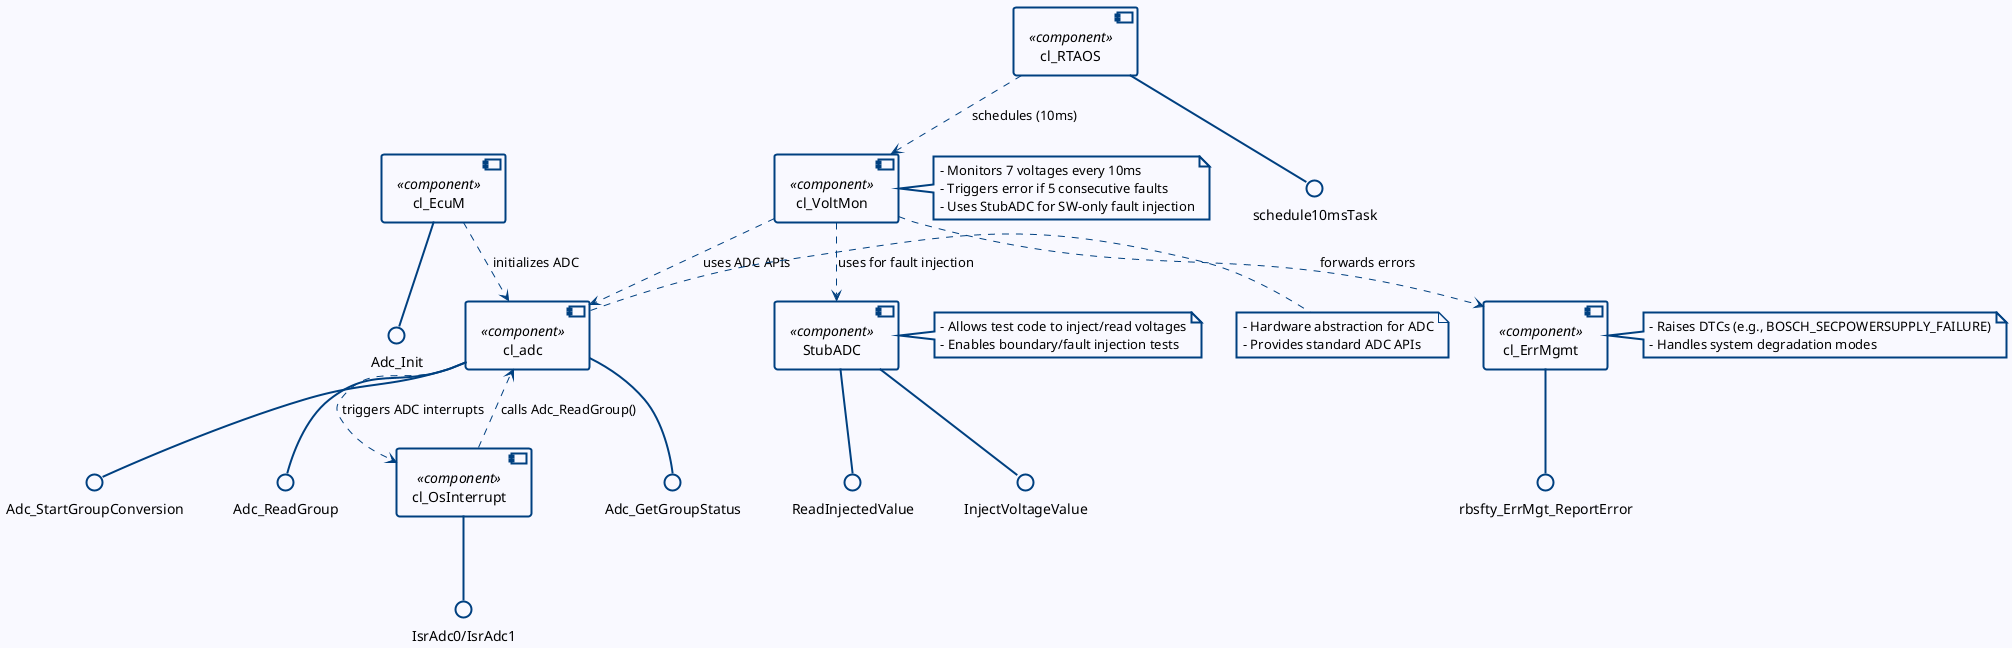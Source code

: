 @startuml
' Global style for clarity
<style>
componentDiagram {
  BackGroundColor #f9f9ff
  LineThickness 2
  LineColor #004080
}
</style>

' COMPONENTS
[cl_VoltMon] as VoltMon <<component>>
[cl_ErrMgmt] as ErrMgmt <<component>>
[cl_adc] as ADC <<component>>
[cl_OsInterrupt] as OsInterrupt <<component>>
[cl_RTAOS] as RTAOS <<component>>
[cl_EcuM] as EcuM <<component>>
[StubADC] as StubADC <<component>>

' INTERFACES
interface "Adc_GetGroupStatus" as I_GetGroupStatus
interface "Adc_StartGroupConversion" as I_StartGroupConversion
interface "Adc_ReadGroup" as I_ReadGroup
interface "rbsfty_ErrMgt_ReportError" as I_ReportError
interface "Adc_Init" as I_AdcInit
interface "InjectVoltageValue" as I_InjectVoltage
interface "ReadInjectedValue" as I_ReadInjected
interface "IsrAdc0/IsrAdc1" as I_AdcISR
interface "schedule10msTask" as I_Schedule10ms

' PROVIDED/REQUIRED INTERFACES
ADC -- I_GetGroupStatus
ADC -- I_StartGroupConversion
ADC -- I_ReadGroup
ErrMgmt -- I_ReportError
EcuM -- I_AdcInit
StubADC -- I_InjectVoltage
StubADC -- I_ReadInjected
OsInterrupt -- I_AdcISR
RTAOS -- I_Schedule10ms

' CONNECTORS (dependencies/usages)
RTAOS ..> VoltMon : schedules (10ms)
VoltMon ..> ADC : uses ADC APIs
VoltMon ..> ErrMgmt : forwards errors
VoltMon ..> StubADC : uses for fault injection
ADC ..> OsInterrupt : triggers ADC interrupts
OsInterrupt ..> ADC : calls Adc_ReadGroup()
EcuM ..> ADC : initializes ADC

' NOTES for clarity
note right of VoltMon
  - Monitors 7 voltages every 10ms
  - Triggers error if 5 consecutive faults
  - Uses StubADC for SW-only fault injection
end note

note right of ErrMgmt
  - Raises DTCs (e.g., BOSCH_SECPOWERSUPPLY_FAILURE)
  - Handles system degradation modes
end note

note right of ADC
  - Hardware abstraction for ADC
  - Provides standard ADC APIs
end note

note right of StubADC
  - Allows test code to inject/read voltages
  - Enables boundary/fault injection tests
end note

@enduml